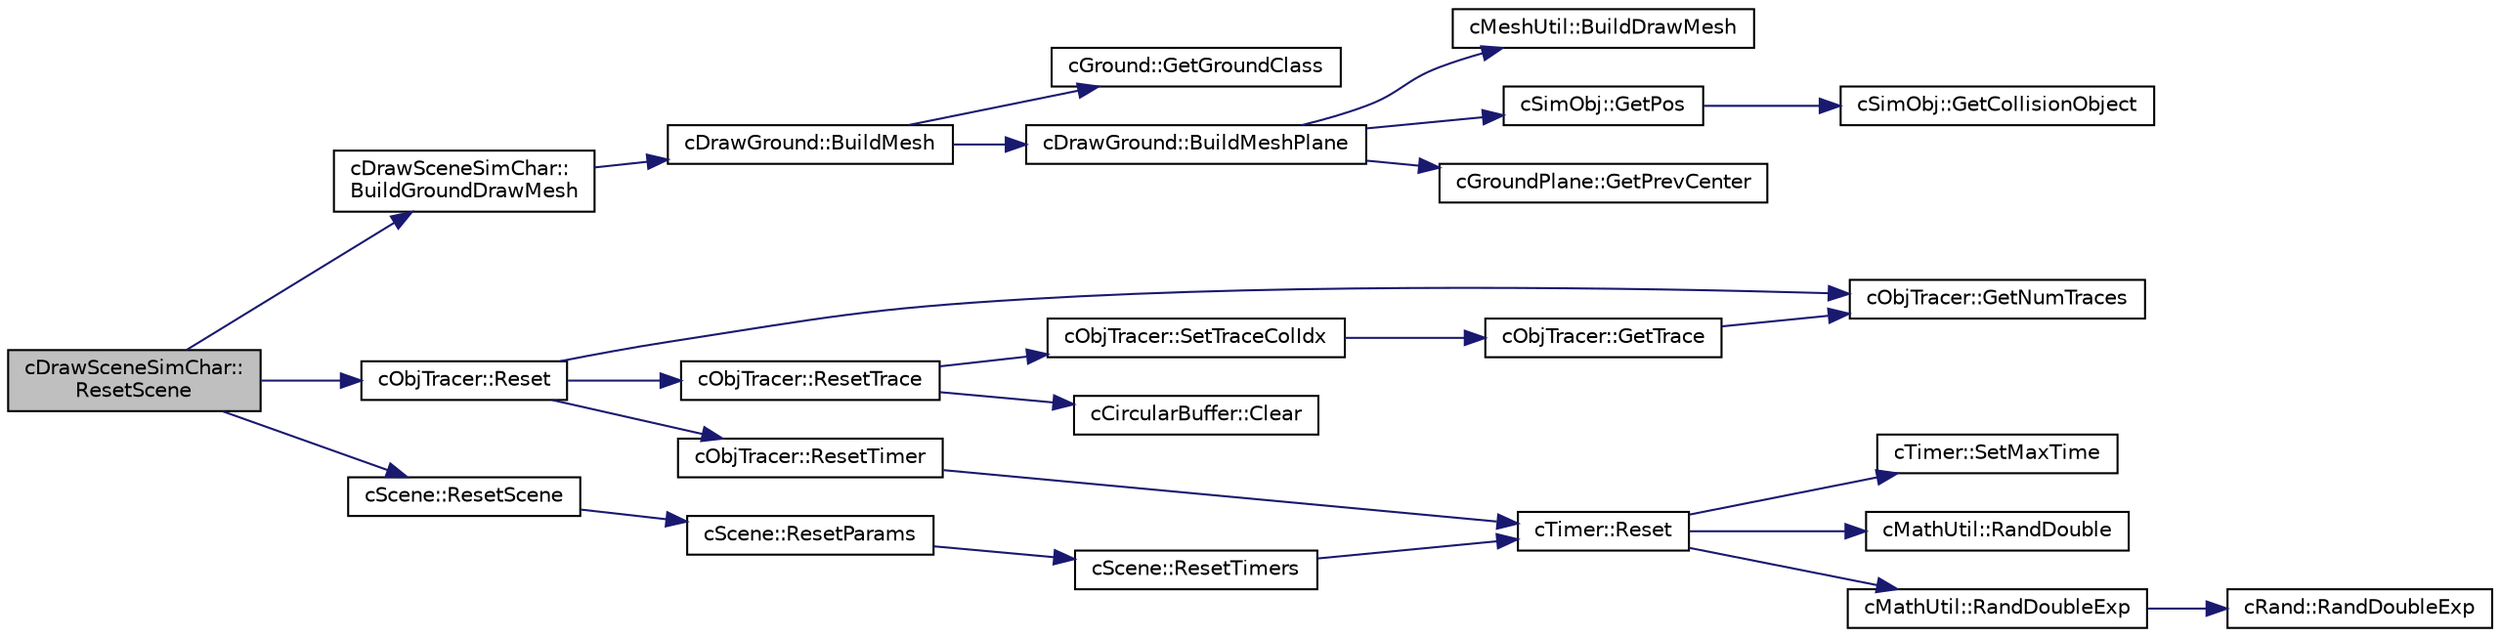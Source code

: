 digraph "cDrawSceneSimChar::ResetScene"
{
 // LATEX_PDF_SIZE
  edge [fontname="Helvetica",fontsize="10",labelfontname="Helvetica",labelfontsize="10"];
  node [fontname="Helvetica",fontsize="10",shape=record];
  rankdir="LR";
  Node1 [label="cDrawSceneSimChar::\lResetScene",height=0.2,width=0.4,color="black", fillcolor="grey75", style="filled", fontcolor="black",tooltip=" "];
  Node1 -> Node2 [color="midnightblue",fontsize="10",style="solid",fontname="Helvetica"];
  Node2 [label="cDrawSceneSimChar::\lBuildGroundDrawMesh",height=0.2,width=0.4,color="black", fillcolor="white", style="filled",URL="$classc_draw_scene_sim_char.html#aa87f3016ca6cf257701de2cbdbce0cd2",tooltip=" "];
  Node2 -> Node3 [color="midnightblue",fontsize="10",style="solid",fontname="Helvetica"];
  Node3 [label="cDrawGround::BuildMesh",height=0.2,width=0.4,color="black", fillcolor="white", style="filled",URL="$classc_draw_ground.html#af01e740bca9edeac61ebccf5418af5b4",tooltip=" "];
  Node3 -> Node4 [color="midnightblue",fontsize="10",style="solid",fontname="Helvetica"];
  Node4 [label="cDrawGround::BuildMeshPlane",height=0.2,width=0.4,color="black", fillcolor="white", style="filled",URL="$classc_draw_ground.html#a97002787a031668e004bd9a791beae7b",tooltip=" "];
  Node4 -> Node5 [color="midnightblue",fontsize="10",style="solid",fontname="Helvetica"];
  Node5 [label="cMeshUtil::BuildDrawMesh",height=0.2,width=0.4,color="black", fillcolor="white", style="filled",URL="$classc_mesh_util.html#a99c580def2bd11bea53600a2467f5c91",tooltip=" "];
  Node4 -> Node6 [color="midnightblue",fontsize="10",style="solid",fontname="Helvetica"];
  Node6 [label="cSimObj::GetPos",height=0.2,width=0.4,color="black", fillcolor="white", style="filled",URL="$classc_sim_obj.html#adb9f6ca03649139e5300de22c12df44f",tooltip=" "];
  Node6 -> Node7 [color="midnightblue",fontsize="10",style="solid",fontname="Helvetica"];
  Node7 [label="cSimObj::GetCollisionObject",height=0.2,width=0.4,color="black", fillcolor="white", style="filled",URL="$classc_sim_obj.html#aabb085287e9c1b96e290f66b8cab95e9",tooltip=" "];
  Node4 -> Node8 [color="midnightblue",fontsize="10",style="solid",fontname="Helvetica"];
  Node8 [label="cGroundPlane::GetPrevCenter",height=0.2,width=0.4,color="black", fillcolor="white", style="filled",URL="$classc_ground_plane.html#a9c54b0a96951bf92e6690ae5be794c09",tooltip=" "];
  Node3 -> Node9 [color="midnightblue",fontsize="10",style="solid",fontname="Helvetica"];
  Node9 [label="cGround::GetGroundClass",height=0.2,width=0.4,color="black", fillcolor="white", style="filled",URL="$classc_ground.html#a92a964a14cb57702671810959390fc39",tooltip=" "];
  Node1 -> Node10 [color="midnightblue",fontsize="10",style="solid",fontname="Helvetica"];
  Node10 [label="cObjTracer::Reset",height=0.2,width=0.4,color="black", fillcolor="white", style="filled",URL="$classc_obj_tracer.html#a2a012ff12b3b8d8df75c9f07758a80cb",tooltip=" "];
  Node10 -> Node11 [color="midnightblue",fontsize="10",style="solid",fontname="Helvetica"];
  Node11 [label="cObjTracer::GetNumTraces",height=0.2,width=0.4,color="black", fillcolor="white", style="filled",URL="$classc_obj_tracer.html#a1ab0a6d791c2febc89f7cbfa26943b94",tooltip=" "];
  Node10 -> Node12 [color="midnightblue",fontsize="10",style="solid",fontname="Helvetica"];
  Node12 [label="cObjTracer::ResetTimer",height=0.2,width=0.4,color="black", fillcolor="white", style="filled",URL="$classc_obj_tracer.html#aed934ea118cab7e537373e9b39ba7195",tooltip=" "];
  Node12 -> Node13 [color="midnightblue",fontsize="10",style="solid",fontname="Helvetica"];
  Node13 [label="cTimer::Reset",height=0.2,width=0.4,color="black", fillcolor="white", style="filled",URL="$classc_timer.html#ad1099bd7febb32a85da1273881d2326d",tooltip=" "];
  Node13 -> Node14 [color="midnightblue",fontsize="10",style="solid",fontname="Helvetica"];
  Node14 [label="cMathUtil::RandDouble",height=0.2,width=0.4,color="black", fillcolor="white", style="filled",URL="$classc_math_util.html#a8f3607d8952c00d36141494961f8691e",tooltip=" "];
  Node13 -> Node15 [color="midnightblue",fontsize="10",style="solid",fontname="Helvetica"];
  Node15 [label="cMathUtil::RandDoubleExp",height=0.2,width=0.4,color="black", fillcolor="white", style="filled",URL="$classc_math_util.html#a0750363044514fd5f6951c05f533067b",tooltip=" "];
  Node15 -> Node16 [color="midnightblue",fontsize="10",style="solid",fontname="Helvetica"];
  Node16 [label="cRand::RandDoubleExp",height=0.2,width=0.4,color="black", fillcolor="white", style="filled",URL="$classc_rand.html#a22bfd19e9f9233e08955c9e2ab47ba38",tooltip=" "];
  Node13 -> Node17 [color="midnightblue",fontsize="10",style="solid",fontname="Helvetica"];
  Node17 [label="cTimer::SetMaxTime",height=0.2,width=0.4,color="black", fillcolor="white", style="filled",URL="$classc_timer.html#a809813de40643bdcd8eeb5b4166934f0",tooltip=" "];
  Node10 -> Node18 [color="midnightblue",fontsize="10",style="solid",fontname="Helvetica"];
  Node18 [label="cObjTracer::ResetTrace",height=0.2,width=0.4,color="black", fillcolor="white", style="filled",URL="$classc_obj_tracer.html#af3a27622d3ba35addb01e677fa69cc10",tooltip=" "];
  Node18 -> Node19 [color="midnightblue",fontsize="10",style="solid",fontname="Helvetica"];
  Node19 [label="cCircularBuffer::Clear",height=0.2,width=0.4,color="black", fillcolor="white", style="filled",URL="$classc_circular_buffer.html#a66f9a06269a7150129ccd824882df4f6",tooltip=" "];
  Node18 -> Node20 [color="midnightblue",fontsize="10",style="solid",fontname="Helvetica"];
  Node20 [label="cObjTracer::SetTraceColIdx",height=0.2,width=0.4,color="black", fillcolor="white", style="filled",URL="$classc_obj_tracer.html#afb00cc272c8467116f6f7c46a8a8c33a",tooltip=" "];
  Node20 -> Node21 [color="midnightblue",fontsize="10",style="solid",fontname="Helvetica"];
  Node21 [label="cObjTracer::GetTrace",height=0.2,width=0.4,color="black", fillcolor="white", style="filled",URL="$classc_obj_tracer.html#a0020466ce82c85cadb2a2a4063fc9909",tooltip=" "];
  Node21 -> Node11 [color="midnightblue",fontsize="10",style="solid",fontname="Helvetica"];
  Node1 -> Node22 [color="midnightblue",fontsize="10",style="solid",fontname="Helvetica"];
  Node22 [label="cScene::ResetScene",height=0.2,width=0.4,color="black", fillcolor="white", style="filled",URL="$classc_scene.html#a77af1acfd382a6e3d668360eae38889e",tooltip=" "];
  Node22 -> Node23 [color="midnightblue",fontsize="10",style="solid",fontname="Helvetica"];
  Node23 [label="cScene::ResetParams",height=0.2,width=0.4,color="black", fillcolor="white", style="filled",URL="$classc_scene.html#a415e870aeb165035c4e226807d2ad5a4",tooltip=" "];
  Node23 -> Node24 [color="midnightblue",fontsize="10",style="solid",fontname="Helvetica"];
  Node24 [label="cScene::ResetTimers",height=0.2,width=0.4,color="black", fillcolor="white", style="filled",URL="$classc_scene.html#ad3519d6ec80933c165a3eeaec926a117",tooltip=" "];
  Node24 -> Node13 [color="midnightblue",fontsize="10",style="solid",fontname="Helvetica"];
}
